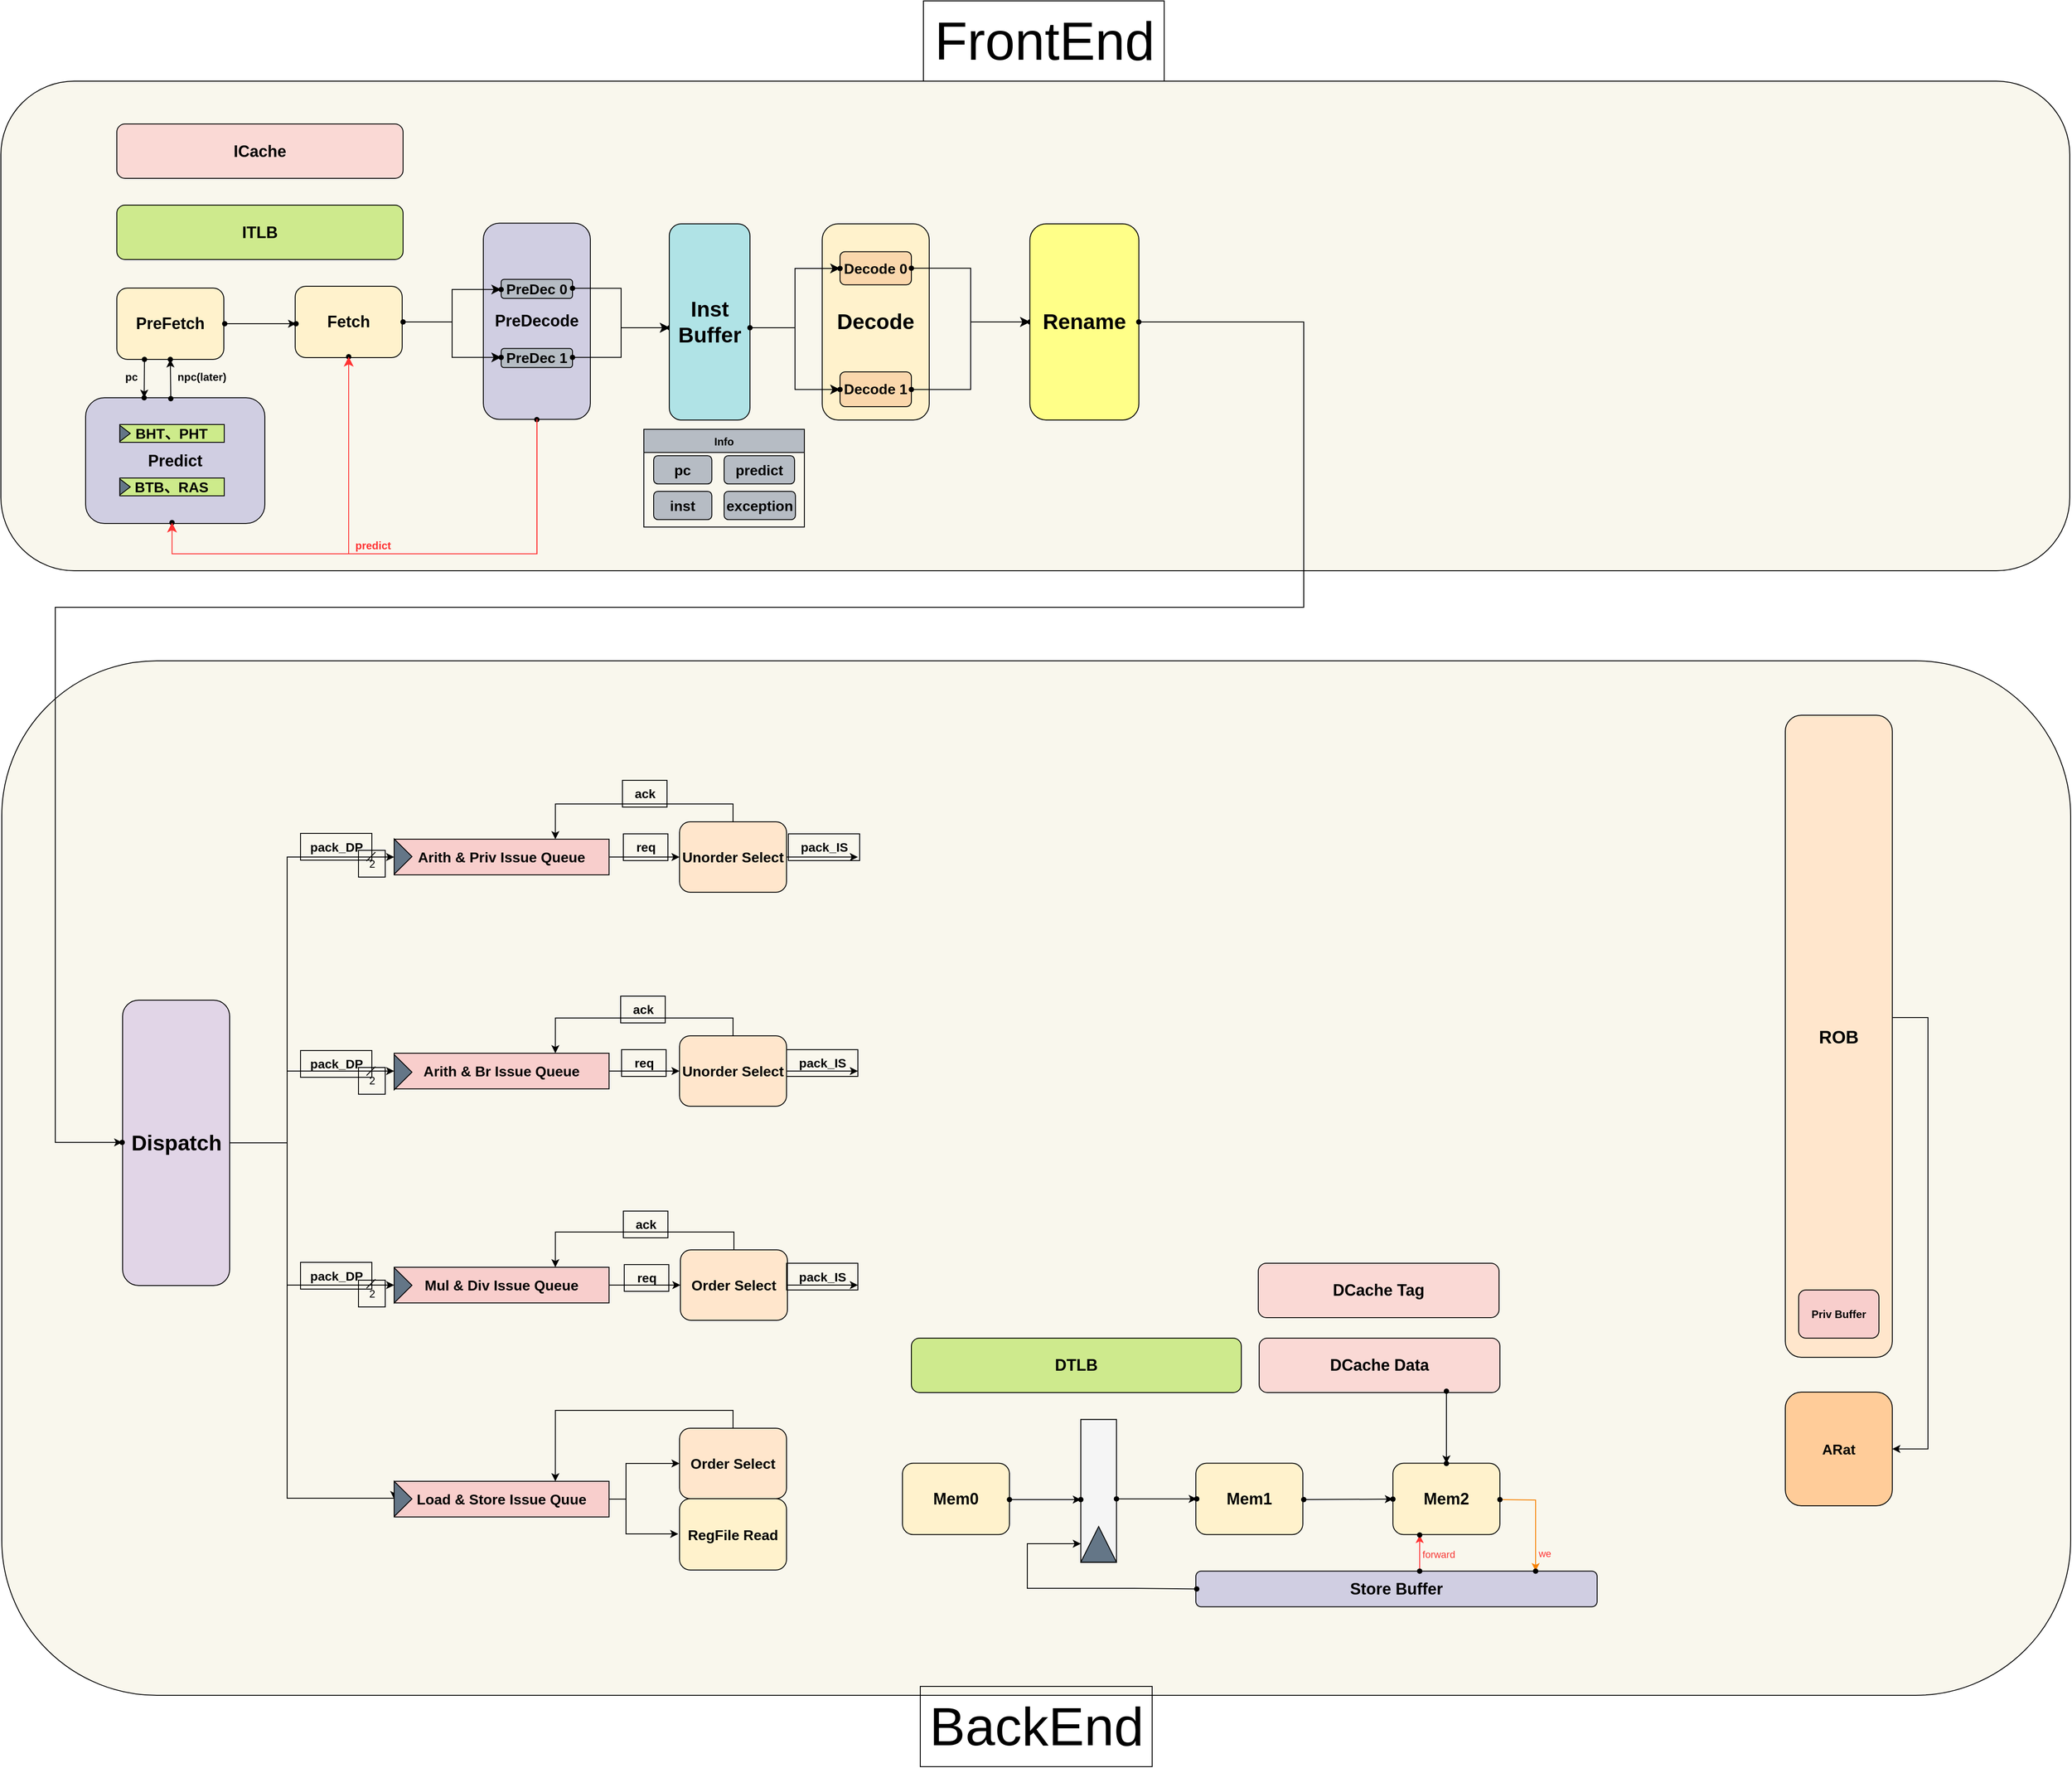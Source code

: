 <mxfile>
    <diagram name="第 1 页" id="N6iN6V0hHzY832mEbOhE">
        <mxGraphModel dx="1650" dy="610" grid="1" gridSize="10" guides="1" tooltips="1" connect="0" arrows="1" fold="1" page="0" pageScale="1" pageWidth="827" pageHeight="1169" math="0" shadow="0">
            <root>
                <mxCell id="0"/>
                <mxCell id="1" parent="0"/>
                <mxCell id="pp8-QFKgKfyrIBCOwYfq-483" value="" style="rounded=1;whiteSpace=wrap;html=1;fillColor=#f9f7ed;strokeColor=#000000;" parent="1" vertex="1">
                    <mxGeometry x="-920" y="460" width="2320" height="1160" as="geometry"/>
                </mxCell>
                <mxCell id="pp8-QFKgKfyrIBCOwYfq-482" value="s" style="rounded=1;whiteSpace=wrap;html=1;fillColor=#f9f7ed;strokeColor=#000000;fontStyle=4" parent="1" vertex="1">
                    <mxGeometry x="-921" y="-190" width="2320" height="549" as="geometry"/>
                </mxCell>
                <mxCell id="pp8-QFKgKfyrIBCOwYfq-14" value="&lt;b style=&quot;&quot;&gt;&lt;font color=&quot;#000000&quot; style=&quot;font-size: 18px;&quot;&gt;ICache&lt;/font&gt;&lt;/b&gt;" style="rounded=1;whiteSpace=wrap;html=1;fillColor=#fad9d5;strokeColor=#000000;direction=east;flipV=0;fontSize=14;" parent="1" vertex="1">
                    <mxGeometry x="-791" y="-142" width="321" height="61" as="geometry"/>
                </mxCell>
                <mxCell id="pp8-QFKgKfyrIBCOwYfq-109" style="edgeStyle=orthogonalEdgeStyle;rounded=0;orthogonalLoop=1;jettySize=auto;html=1;exitX=1;exitY=0.5;exitDx=0;exitDy=0;entryX=0;entryY=0.5;entryDx=0;entryDy=0;strokeColor=#000000;" parent="1" source="pp8-QFKgKfyrIBCOwYfq-94" target="pp8-QFKgKfyrIBCOwYfq-102" edge="1">
                    <mxGeometry relative="1" as="geometry">
                        <Array as="points">
                            <mxPoint x="-600" y="1000"/>
                            <mxPoint x="-600" y="920"/>
                        </Array>
                    </mxGeometry>
                </mxCell>
                <mxCell id="pp8-QFKgKfyrIBCOwYfq-110" style="edgeStyle=orthogonalEdgeStyle;rounded=0;orthogonalLoop=1;jettySize=auto;html=1;exitX=1;exitY=0.5;exitDx=0;exitDy=0;entryX=0;entryY=0.5;entryDx=0;entryDy=0;strokeColor=#000000;" parent="1" source="pp8-QFKgKfyrIBCOwYfq-94" target="pp8-QFKgKfyrIBCOwYfq-103" edge="1">
                    <mxGeometry relative="1" as="geometry">
                        <Array as="points">
                            <mxPoint x="-600" y="1000"/>
                            <mxPoint x="-600" y="1160"/>
                        </Array>
                    </mxGeometry>
                </mxCell>
                <mxCell id="pp8-QFKgKfyrIBCOwYfq-111" style="edgeStyle=orthogonalEdgeStyle;rounded=0;orthogonalLoop=1;jettySize=auto;html=1;exitX=1;exitY=0.5;exitDx=0;exitDy=0;entryX=0;entryY=0.5;entryDx=0;entryDy=0;strokeColor=#000000;" parent="1" source="pp8-QFKgKfyrIBCOwYfq-94" target="pp8-QFKgKfyrIBCOwYfq-104" edge="1">
                    <mxGeometry relative="1" as="geometry">
                        <Array as="points">
                            <mxPoint x="-600" y="1001"/>
                            <mxPoint x="-600" y="1399"/>
                        </Array>
                    </mxGeometry>
                </mxCell>
                <mxCell id="pp8-QFKgKfyrIBCOwYfq-168" style="edgeStyle=orthogonalEdgeStyle;rounded=0;orthogonalLoop=1;jettySize=auto;html=1;exitX=1;exitY=0.5;exitDx=0;exitDy=0;entryX=0;entryY=0.5;entryDx=0;entryDy=0;strokeColor=#000000;" parent="1" source="pp8-QFKgKfyrIBCOwYfq-94" target="pp8-QFKgKfyrIBCOwYfq-101" edge="1">
                    <mxGeometry relative="1" as="geometry">
                        <Array as="points">
                            <mxPoint x="-600" y="1000"/>
                            <mxPoint x="-600" y="680"/>
                        </Array>
                    </mxGeometry>
                </mxCell>
                <mxCell id="pp8-QFKgKfyrIBCOwYfq-129" style="edgeStyle=orthogonalEdgeStyle;rounded=0;orthogonalLoop=1;jettySize=auto;html=1;exitX=1;exitY=0.5;exitDx=0;exitDy=0;entryX=0;entryY=0.5;entryDx=0;entryDy=0;strokeColor=#000000;" parent="1" source="pp8-QFKgKfyrIBCOwYfq-101" target="pp8-QFKgKfyrIBCOwYfq-120" edge="1">
                    <mxGeometry relative="1" as="geometry"/>
                </mxCell>
                <mxCell id="pp8-QFKgKfyrIBCOwYfq-101" value="&lt;b style=&quot;border-color: var(--border-color); font-size: 16px;&quot;&gt;Arith &amp;amp; Priv Issue Queue&lt;/b&gt;" style="rounded=0;whiteSpace=wrap;html=1;fillColor=#f8cecc;strokeColor=#000000;fontSize=16;" parent="1" vertex="1">
                    <mxGeometry x="-480" y="660" width="241" height="40" as="geometry"/>
                </mxCell>
                <mxCell id="pp8-QFKgKfyrIBCOwYfq-131" style="edgeStyle=orthogonalEdgeStyle;rounded=0;orthogonalLoop=1;jettySize=auto;html=1;exitX=1;exitY=0.5;exitDx=0;exitDy=0;entryX=0;entryY=0.5;entryDx=0;entryDy=0;strokeColor=#000000;" parent="1" source="pp8-QFKgKfyrIBCOwYfq-102" target="pp8-QFKgKfyrIBCOwYfq-121" edge="1">
                    <mxGeometry relative="1" as="geometry"/>
                </mxCell>
                <mxCell id="pp8-QFKgKfyrIBCOwYfq-102" value="&lt;b style=&quot;border-color: var(--border-color); font-size: 16px;&quot;&gt;Arith &amp;amp; Br Issue Queue&lt;/b&gt;" style="rounded=0;whiteSpace=wrap;html=1;fillColor=#f8cecc;strokeColor=#000000;fontSize=16;" parent="1" vertex="1">
                    <mxGeometry x="-480" y="900" width="241" height="40" as="geometry"/>
                </mxCell>
                <mxCell id="pp8-QFKgKfyrIBCOwYfq-133" style="edgeStyle=orthogonalEdgeStyle;rounded=0;orthogonalLoop=1;jettySize=auto;html=1;exitX=1;exitY=0.5;exitDx=0;exitDy=0;entryX=0;entryY=0.5;entryDx=0;entryDy=0;strokeColor=#000000;" parent="1" source="pp8-QFKgKfyrIBCOwYfq-103" target="pp8-QFKgKfyrIBCOwYfq-122" edge="1">
                    <mxGeometry relative="1" as="geometry"/>
                </mxCell>
                <mxCell id="pp8-QFKgKfyrIBCOwYfq-103" value="&lt;b style=&quot;font-size: 16px;&quot;&gt;Mul &amp;amp; Div Issue Queue&lt;/b&gt;" style="rounded=0;whiteSpace=wrap;html=1;fillColor=#f8cecc;strokeColor=#000000;fontSize=16;" parent="1" vertex="1">
                    <mxGeometry x="-480" y="1140" width="241" height="40" as="geometry"/>
                </mxCell>
                <mxCell id="pp8-QFKgKfyrIBCOwYfq-135" style="edgeStyle=orthogonalEdgeStyle;rounded=0;orthogonalLoop=1;jettySize=auto;html=1;exitX=1;exitY=0.5;exitDx=0;exitDy=0;entryX=0;entryY=0.5;entryDx=0;entryDy=0;strokeColor=#000000;" parent="1" source="pp8-QFKgKfyrIBCOwYfq-104" target="pp8-QFKgKfyrIBCOwYfq-123" edge="1">
                    <mxGeometry relative="1" as="geometry">
                        <Array as="points">
                            <mxPoint x="-220" y="1400"/>
                            <mxPoint x="-220" y="1360"/>
                        </Array>
                    </mxGeometry>
                </mxCell>
                <mxCell id="pp8-QFKgKfyrIBCOwYfq-104" value="&lt;b style=&quot;font-size: 16px;&quot;&gt;&lt;font color=&quot;#000000&quot;&gt;Load &amp;amp; Store Issue Quue&lt;/font&gt;&lt;/b&gt;" style="rounded=0;whiteSpace=wrap;html=1;fillColor=#f8cecc;strokeColor=#000000;fontSize=16;" parent="1" vertex="1">
                    <mxGeometry x="-480" y="1380" width="241" height="40" as="geometry"/>
                </mxCell>
                <mxCell id="pp8-QFKgKfyrIBCOwYfq-105" value="&lt;font color=&quot;#000000&quot; style=&quot;font-size: 16px;&quot;&gt;&lt;b style=&quot;font-size: 16px;&quot;&gt;Busy Board&lt;/b&gt;&lt;/font&gt;" style="rounded=1;whiteSpace=wrap;html=1;fillColor=#b1ddf0;strokeColor=#000000;fontSize=16;" parent="1" vertex="1">
                    <mxGeometry x="-770" y="1052" width="89" height="95" as="geometry"/>
                </mxCell>
                <mxCell id="pp8-QFKgKfyrIBCOwYfq-128" style="edgeStyle=orthogonalEdgeStyle;rounded=0;orthogonalLoop=1;jettySize=auto;html=1;exitX=0.5;exitY=0;exitDx=0;exitDy=0;entryX=0.75;entryY=0;entryDx=0;entryDy=0;strokeColor=#000000;" parent="1" source="pp8-QFKgKfyrIBCOwYfq-120" target="pp8-QFKgKfyrIBCOwYfq-101" edge="1">
                    <mxGeometry relative="1" as="geometry"/>
                </mxCell>
                <mxCell id="pp8-QFKgKfyrIBCOwYfq-164" style="edgeStyle=orthogonalEdgeStyle;rounded=0;orthogonalLoop=1;jettySize=auto;html=1;exitX=1;exitY=0.5;exitDx=0;exitDy=0;entryX=0;entryY=0.5;entryDx=0;entryDy=0;strokeColor=#000000;" parent="1" source="pp8-QFKgKfyrIBCOwYfq-120" edge="1">
                    <mxGeometry relative="1" as="geometry">
                        <mxPoint x="40" y="680" as="targetPoint"/>
                    </mxGeometry>
                </mxCell>
                <mxCell id="pp8-QFKgKfyrIBCOwYfq-120" value="Unorder Select" style="rounded=1;whiteSpace=wrap;html=1;fontStyle=1;fillColor=#ffe6cc;strokeColor=#000000;fontSize=16;" parent="1" vertex="1">
                    <mxGeometry x="-160" y="640.5" width="120" height="79" as="geometry"/>
                </mxCell>
                <mxCell id="pp8-QFKgKfyrIBCOwYfq-130" style="edgeStyle=orthogonalEdgeStyle;rounded=0;orthogonalLoop=1;jettySize=auto;html=1;exitX=0.5;exitY=0;exitDx=0;exitDy=0;entryX=0.75;entryY=0;entryDx=0;entryDy=0;strokeColor=#000000;" parent="1" source="pp8-QFKgKfyrIBCOwYfq-121" target="pp8-QFKgKfyrIBCOwYfq-102" edge="1">
                    <mxGeometry relative="1" as="geometry"/>
                </mxCell>
                <mxCell id="pp8-QFKgKfyrIBCOwYfq-165" style="edgeStyle=orthogonalEdgeStyle;rounded=0;orthogonalLoop=1;jettySize=auto;html=1;exitX=1;exitY=0.5;exitDx=0;exitDy=0;entryX=0;entryY=0.5;entryDx=0;entryDy=0;strokeColor=#000000;" parent="1" source="pp8-QFKgKfyrIBCOwYfq-121" edge="1">
                    <mxGeometry relative="1" as="geometry">
                        <mxPoint x="40" y="920" as="targetPoint"/>
                    </mxGeometry>
                </mxCell>
                <mxCell id="pp8-QFKgKfyrIBCOwYfq-121" value="Unorder Select" style="rounded=1;whiteSpace=wrap;html=1;fontStyle=1;fillColor=#ffe6cc;strokeColor=#000000;fontSize=16;" parent="1" vertex="1">
                    <mxGeometry x="-160" y="880.5" width="120" height="79" as="geometry"/>
                </mxCell>
                <mxCell id="pp8-QFKgKfyrIBCOwYfq-132" style="edgeStyle=orthogonalEdgeStyle;rounded=0;orthogonalLoop=1;jettySize=auto;html=1;exitX=0.5;exitY=0;exitDx=0;exitDy=0;entryX=0.75;entryY=0;entryDx=0;entryDy=0;strokeColor=#000000;" parent="1" source="pp8-QFKgKfyrIBCOwYfq-122" target="pp8-QFKgKfyrIBCOwYfq-103" edge="1">
                    <mxGeometry relative="1" as="geometry"/>
                </mxCell>
                <mxCell id="pp8-QFKgKfyrIBCOwYfq-166" style="edgeStyle=orthogonalEdgeStyle;rounded=0;orthogonalLoop=1;jettySize=auto;html=1;exitX=1;exitY=0.5;exitDx=0;exitDy=0;strokeColor=#000000;" parent="1" source="pp8-QFKgKfyrIBCOwYfq-122" edge="1">
                    <mxGeometry relative="1" as="geometry">
                        <mxPoint x="40" y="1160" as="targetPoint"/>
                    </mxGeometry>
                </mxCell>
                <mxCell id="pp8-QFKgKfyrIBCOwYfq-122" value="Order Select" style="rounded=1;whiteSpace=wrap;html=1;fontStyle=1;fillColor=#ffe6cc;strokeColor=#000000;fontSize=16;" parent="1" vertex="1">
                    <mxGeometry x="-159" y="1120.5" width="120" height="79" as="geometry"/>
                </mxCell>
                <mxCell id="pp8-QFKgKfyrIBCOwYfq-134" style="edgeStyle=orthogonalEdgeStyle;rounded=0;orthogonalLoop=1;jettySize=auto;html=1;exitX=0.5;exitY=0;exitDx=0;exitDy=0;entryX=0.75;entryY=0;entryDx=0;entryDy=0;strokeColor=#000000;" parent="1" source="pp8-QFKgKfyrIBCOwYfq-123" target="pp8-QFKgKfyrIBCOwYfq-104" edge="1">
                    <mxGeometry relative="1" as="geometry"/>
                </mxCell>
                <mxCell id="pp8-QFKgKfyrIBCOwYfq-123" value="&lt;font color=&quot;#000000&quot;&gt;Order Select&lt;/font&gt;" style="rounded=1;whiteSpace=wrap;html=1;fontStyle=1;fillColor=#ffe6cc;strokeColor=#000000;fontSize=16;" parent="1" vertex="1">
                    <mxGeometry x="-160" y="1320.5" width="120" height="79" as="geometry"/>
                </mxCell>
                <mxCell id="pp8-QFKgKfyrIBCOwYfq-138" value="req" style="text;html=1;align=center;verticalAlign=middle;resizable=0;points=[];autosize=1;strokeColor=#000000;fillColor=none;fontStyle=1;fontSize=14;" parent="1" vertex="1">
                    <mxGeometry x="-223" y="654" width="50" height="30" as="geometry"/>
                </mxCell>
                <mxCell id="pp8-QFKgKfyrIBCOwYfq-139" value="ack" style="text;html=1;align=center;verticalAlign=middle;resizable=0;points=[];autosize=1;strokeColor=#000000;fillColor=none;fontStyle=1;fontSize=14;" parent="1" vertex="1">
                    <mxGeometry x="-224" y="594" width="50" height="30" as="geometry"/>
                </mxCell>
                <mxCell id="pp8-QFKgKfyrIBCOwYfq-140" value="req" style="text;html=1;align=center;verticalAlign=middle;resizable=0;points=[];autosize=1;strokeColor=#000000;fillColor=none;fontStyle=1;fontSize=14;" parent="1" vertex="1">
                    <mxGeometry x="-225" y="896" width="50" height="30" as="geometry"/>
                </mxCell>
                <mxCell id="pp8-QFKgKfyrIBCOwYfq-141" value="ack" style="text;html=1;align=center;verticalAlign=middle;resizable=0;points=[];autosize=1;strokeColor=#000000;fillColor=none;fontStyle=1;fontSize=14;" parent="1" vertex="1">
                    <mxGeometry x="-226" y="836" width="50" height="30" as="geometry"/>
                </mxCell>
                <mxCell id="pp8-QFKgKfyrIBCOwYfq-142" value="req" style="text;html=1;align=center;verticalAlign=middle;resizable=0;points=[];autosize=1;strokeColor=#000000;fillColor=none;fontStyle=1;fontSize=14;" parent="1" vertex="1">
                    <mxGeometry x="-222" y="1137" width="50" height="30" as="geometry"/>
                </mxCell>
                <mxCell id="pp8-QFKgKfyrIBCOwYfq-143" value="ack" style="text;html=1;align=center;verticalAlign=middle;resizable=0;points=[];autosize=1;strokeColor=#000000;fillColor=none;fontStyle=1;fontSize=14;" parent="1" vertex="1">
                    <mxGeometry x="-223" y="1077" width="50" height="30" as="geometry"/>
                </mxCell>
                <mxCell id="pp8-QFKgKfyrIBCOwYfq-160" value="" style="group;strokeColor=#000000;" parent="1" vertex="1" connectable="0">
                    <mxGeometry x="290" y="1310.75" width="40" height="160" as="geometry"/>
                </mxCell>
                <mxCell id="pp8-QFKgKfyrIBCOwYfq-161" value="" style="rounded=0;whiteSpace=wrap;html=1;fillColor=#f5f5f5;fontColor=#333333;strokeColor=#000000;" parent="pp8-QFKgKfyrIBCOwYfq-160" vertex="1">
                    <mxGeometry width="40" height="160" as="geometry"/>
                </mxCell>
                <mxCell id="pp8-QFKgKfyrIBCOwYfq-162" value="" style="triangle;whiteSpace=wrap;html=1;rotation=-90;fillColor=#647687;fontColor=#ffffff;strokeColor=#000000;" parent="pp8-QFKgKfyrIBCOwYfq-160" vertex="1">
                    <mxGeometry y="120" width="40" height="40" as="geometry"/>
                </mxCell>
                <mxCell id="pp8-QFKgKfyrIBCOwYfq-182" value="&lt;b style=&quot;font-size: 16px;&quot;&gt;&lt;font color=&quot;#000000&quot;&gt;RegFile Read&lt;/font&gt;&lt;/b&gt;" style="rounded=1;whiteSpace=wrap;html=1;fillColor=#fff2cc;strokeColor=#000000;fontSize=16;" parent="1" vertex="1">
                    <mxGeometry x="-160" y="1399.5" width="120" height="80" as="geometry"/>
                </mxCell>
                <mxCell id="pp8-QFKgKfyrIBCOwYfq-303" style="edgeStyle=orthogonalEdgeStyle;rounded=0;orthogonalLoop=1;jettySize=auto;html=1;exitX=1;exitY=0.5;exitDx=0;exitDy=0;entryX=1;entryY=0.5;entryDx=0;entryDy=0;strokeColor=#000000;" parent="1" target="pp8-QFKgKfyrIBCOwYfq-302" edge="1">
                    <mxGeometry relative="1" as="geometry">
                        <Array as="points">
                            <mxPoint x="1240" y="860"/>
                            <mxPoint x="1240" y="1344"/>
                        </Array>
                        <mxPoint x="1199.5" y="860" as="sourcePoint"/>
                    </mxGeometry>
                </mxCell>
                <mxCell id="pp8-QFKgKfyrIBCOwYfq-302" value="&lt;font color=&quot;#000000&quot; style=&quot;font-size: 16px;&quot;&gt;&lt;b style=&quot;font-size: 16px;&quot;&gt;ARat&lt;/b&gt;&lt;/font&gt;" style="rounded=1;whiteSpace=wrap;html=1;fillColor=#ffcc99;strokeColor=#000000;fontSize=16;" parent="1" vertex="1">
                    <mxGeometry x="1080" y="1280" width="120" height="127.5" as="geometry"/>
                </mxCell>
                <mxCell id="pp8-QFKgKfyrIBCOwYfq-373" value="pack_DP" style="text;html=1;align=center;verticalAlign=middle;resizable=0;points=[];autosize=1;strokeColor=#000000;fillColor=none;fontStyle=1;fontSize=14;" parent="1" vertex="1">
                    <mxGeometry x="-585" y="653.5" width="80" height="30" as="geometry"/>
                </mxCell>
                <mxCell id="pp8-QFKgKfyrIBCOwYfq-374" value="" style="endArrow=none;html=1;rounded=0;strokeColor=#000000;" parent="1" edge="1">
                    <mxGeometry width="50" height="50" relative="1" as="geometry">
                        <mxPoint x="-511" y="684.5" as="sourcePoint"/>
                        <mxPoint x="-501" y="674.5" as="targetPoint"/>
                    </mxGeometry>
                </mxCell>
                <mxCell id="pp8-QFKgKfyrIBCOwYfq-375" value="2" style="text;html=1;align=center;verticalAlign=middle;resizable=0;points=[];autosize=1;strokeColor=#000000;fillColor=none;" parent="1" vertex="1">
                    <mxGeometry x="-520" y="672.5" width="30" height="30" as="geometry"/>
                </mxCell>
                <mxCell id="pp8-QFKgKfyrIBCOwYfq-376" value="pack_DP" style="text;html=1;align=center;verticalAlign=middle;resizable=0;points=[];autosize=1;strokeColor=#000000;fillColor=none;fontStyle=1;fontSize=14;" parent="1" vertex="1">
                    <mxGeometry x="-585" y="897" width="80" height="30" as="geometry"/>
                </mxCell>
                <mxCell id="pp8-QFKgKfyrIBCOwYfq-377" value="" style="endArrow=none;html=1;rounded=0;strokeColor=#000000;" parent="1" edge="1">
                    <mxGeometry width="50" height="50" relative="1" as="geometry">
                        <mxPoint x="-511" y="925" as="sourcePoint"/>
                        <mxPoint x="-501" y="915" as="targetPoint"/>
                    </mxGeometry>
                </mxCell>
                <mxCell id="pp8-QFKgKfyrIBCOwYfq-378" value="2" style="text;html=1;align=center;verticalAlign=middle;resizable=0;points=[];autosize=1;strokeColor=#000000;fillColor=none;" parent="1" vertex="1">
                    <mxGeometry x="-520" y="916" width="30" height="30" as="geometry"/>
                </mxCell>
                <mxCell id="pp8-QFKgKfyrIBCOwYfq-379" value="pack_DP" style="text;html=1;align=center;verticalAlign=middle;resizable=0;points=[];autosize=1;strokeColor=#000000;fillColor=none;fontStyle=1;fontSize=14;" parent="1" vertex="1">
                    <mxGeometry x="-585" y="1134.5" width="80" height="30" as="geometry"/>
                </mxCell>
                <mxCell id="pp8-QFKgKfyrIBCOwYfq-380" value="" style="endArrow=none;html=1;rounded=0;strokeColor=#000000;" parent="1" edge="1">
                    <mxGeometry width="50" height="50" relative="1" as="geometry">
                        <mxPoint x="-511" y="1163.5" as="sourcePoint"/>
                        <mxPoint x="-501" y="1153.5" as="targetPoint"/>
                    </mxGeometry>
                </mxCell>
                <mxCell id="pp8-QFKgKfyrIBCOwYfq-381" value="2" style="text;html=1;align=center;verticalAlign=middle;resizable=0;points=[];autosize=1;strokeColor=#000000;fillColor=none;" parent="1" vertex="1">
                    <mxGeometry x="-520" y="1154.5" width="30" height="30" as="geometry"/>
                </mxCell>
                <mxCell id="pp8-QFKgKfyrIBCOwYfq-385" value="pack_IS" style="text;html=1;align=center;verticalAlign=middle;resizable=0;points=[];autosize=1;strokeColor=#000000;fillColor=none;fontStyle=1;fontSize=14;" parent="1" vertex="1">
                    <mxGeometry x="-38" y="654" width="80" height="30" as="geometry"/>
                </mxCell>
                <mxCell id="pp8-QFKgKfyrIBCOwYfq-386" value="pack_IS" style="text;html=1;align=center;verticalAlign=middle;resizable=0;points=[];autosize=1;strokeColor=#000000;fillColor=none;fontStyle=1;fontSize=14;" parent="1" vertex="1">
                    <mxGeometry x="-40" y="896" width="80" height="30" as="geometry"/>
                </mxCell>
                <mxCell id="pp8-QFKgKfyrIBCOwYfq-388" value="pack_IS" style="text;html=1;align=center;verticalAlign=middle;resizable=0;points=[];autosize=1;strokeColor=#000000;fillColor=none;fontStyle=1;fontSize=14;" parent="1" vertex="1">
                    <mxGeometry x="-40" y="1135.5" width="80" height="30" as="geometry"/>
                </mxCell>
                <mxCell id="pp8-QFKgKfyrIBCOwYfq-484" value="&lt;font style=&quot;font-size: 60px;&quot;&gt;FrontEnd&lt;/font&gt;" style="text;html=1;align=center;verticalAlign=middle;resizable=0;points=[];autosize=1;strokeColor=#000000;fillColor=none;fontSize=60;" parent="1" vertex="1">
                    <mxGeometry x="113.5" y="-280" width="270" height="90" as="geometry"/>
                </mxCell>
                <mxCell id="pp8-QFKgKfyrIBCOwYfq-485" value="&lt;font style=&quot;font-size: 60px;&quot;&gt;BackEnd&lt;/font&gt;" style="text;html=1;align=center;verticalAlign=middle;resizable=0;points=[];autosize=1;strokeColor=#000000;fillColor=none;fontSize=60;" parent="1" vertex="1">
                    <mxGeometry x="110" y="1610" width="260" height="90" as="geometry"/>
                </mxCell>
                <mxCell id="OY7V5wZrcTOGdJZJS2dS-27" value="" style="triangle;whiteSpace=wrap;html=1;rotation=0;fillColor=#647687;fontColor=#ffffff;strokeColor=#000000;direction=east;" parent="1" vertex="1">
                    <mxGeometry x="-480" y="659.75" width="20" height="39.5" as="geometry"/>
                </mxCell>
                <mxCell id="OY7V5wZrcTOGdJZJS2dS-28" value="" style="triangle;whiteSpace=wrap;html=1;rotation=0;fillColor=#647687;fontColor=#ffffff;strokeColor=#000000;direction=east;" parent="1" vertex="1">
                    <mxGeometry x="-480" y="901.5" width="20" height="39.5" as="geometry"/>
                </mxCell>
                <mxCell id="OY7V5wZrcTOGdJZJS2dS-29" value="" style="triangle;whiteSpace=wrap;html=1;rotation=0;fillColor=#647687;fontColor=#ffffff;strokeColor=#000000;direction=east;" parent="1" vertex="1">
                    <mxGeometry x="-480" y="1140.5" width="20" height="39.5" as="geometry"/>
                </mxCell>
                <mxCell id="OY7V5wZrcTOGdJZJS2dS-30" value="" style="triangle;whiteSpace=wrap;html=1;rotation=0;fillColor=#647687;fontColor=#ffffff;strokeColor=#000000;direction=east;" parent="1" vertex="1">
                    <mxGeometry x="-480" y="1380" width="20" height="39.5" as="geometry"/>
                </mxCell>
                <mxCell id="S6ko7MBMmiBV2JEF59HL-68" value="&lt;b style=&quot;border-color: var(--border-color);&quot;&gt;&lt;font color=&quot;#000000&quot; style=&quot;font-size: 20px;&quot;&gt;ROB&lt;/font&gt;&lt;/b&gt;" style="rounded=1;whiteSpace=wrap;html=1;fillColor=#ffe6cc;strokeColor=#000000;" parent="1" vertex="1">
                    <mxGeometry x="1080" y="521" width="120" height="720" as="geometry"/>
                </mxCell>
                <mxCell id="A1JoY7GcFFuIIpcnc2Ma-44" value="&lt;b&gt;&lt;font color=&quot;#000000&quot;&gt;Priv Buffer&lt;/font&gt;&lt;/b&gt;" style="rounded=1;whiteSpace=wrap;html=1;fillColor=#f8cecc;strokeColor=#000000;" parent="1" vertex="1">
                    <mxGeometry x="1095" y="1165.5" width="90" height="54" as="geometry"/>
                </mxCell>
                <mxCell id="-GU3EejLwVTsNvYZy9xl-6" value="" style="endArrow=classic;html=1;rounded=0;edgeStyle=orthogonalEdgeStyle;entryX=-0.012;entryY=0.488;entryDx=0;entryDy=0;entryPerimeter=0;strokeColor=#000000;" parent="1" target="pp8-QFKgKfyrIBCOwYfq-182" edge="1">
                    <mxGeometry width="50" height="50" relative="1" as="geometry">
                        <mxPoint x="-239" y="1400" as="sourcePoint"/>
                        <mxPoint x="-158.88" y="1480.14" as="targetPoint"/>
                        <Array as="points">
                            <mxPoint x="-220" y="1400"/>
                            <mxPoint x="-220" y="1439"/>
                            <mxPoint x="-161" y="1439"/>
                        </Array>
                    </mxGeometry>
                </mxCell>
                <mxCell id="17" value="" style="edgeStyle=none;html=1;entryX=0.626;entryY=0.516;entryDx=0;entryDy=0;entryPerimeter=0;strokeColor=#000000;fontColor=#000000;" parent="1" source="15" target="16" edge="1">
                    <mxGeometry relative="1" as="geometry"/>
                </mxCell>
                <mxCell id="19" value="&lt;font style=&quot;font-size: 12px;&quot; color=&quot;#000000&quot;&gt;pc&lt;/font&gt;" style="text;strokeColor=none;fillColor=none;html=1;fontSize=24;fontStyle=1;verticalAlign=middle;align=center;fontColor=#FFFFFF;" parent="1" vertex="1">
                    <mxGeometry x="-791" y="130" width="31" height="15" as="geometry"/>
                </mxCell>
                <mxCell id="21" value="" style="group" parent="1" vertex="1" connectable="0">
                    <mxGeometry x="-791" y="42" width="131" height="90" as="geometry"/>
                </mxCell>
                <mxCell id="pp8-QFKgKfyrIBCOwYfq-3" value="&lt;b style=&quot;&quot;&gt;&lt;font color=&quot;#000000&quot; style=&quot;font-size: 18px;&quot;&gt;PreFetch&lt;/font&gt;&lt;/b&gt;" style="rounded=1;whiteSpace=wrap;html=1;fillColor=#fff2cc;strokeColor=#000000;direction=east;flipV=0;fontSize=14;" parent="21" vertex="1">
                    <mxGeometry width="120" height="80" as="geometry"/>
                </mxCell>
                <mxCell id="15" value="" style="shape=waypoint;sketch=0;fillStyle=solid;size=6;pointerEvents=1;points=[];fillColor=none;resizable=0;rotatable=0;perimeter=centerPerimeter;snapToPoint=1;strokeColor=#000000;fontColor=#000000;" parent="21" vertex="1">
                    <mxGeometry x="21" y="70" width="20" height="20" as="geometry"/>
                </mxCell>
                <mxCell id="27" value="" style="shape=waypoint;sketch=0;fillStyle=solid;size=6;pointerEvents=1;points=[];fillColor=none;resizable=0;rotatable=0;perimeter=centerPerimeter;snapToPoint=1;strokeColor=#000000;fontSize=12;fontColor=#000000;" parent="21" vertex="1">
                    <mxGeometry x="50" y="70" width="20" height="20" as="geometry"/>
                </mxCell>
                <mxCell id="38" value="" style="shape=waypoint;sketch=0;fillStyle=solid;size=6;pointerEvents=1;points=[];fillColor=none;resizable=0;rotatable=0;perimeter=centerPerimeter;snapToPoint=1;strokeColor=#000000;fontSize=12;fontColor=#000000;" parent="21" vertex="1">
                    <mxGeometry x="111" y="30" width="20" height="20" as="geometry"/>
                </mxCell>
                <mxCell id="29" value="" style="group" parent="1" vertex="1" connectable="0">
                    <mxGeometry x="-826" y="155" width="201.0" height="165" as="geometry"/>
                </mxCell>
                <mxCell id="22" value="" style="group" parent="29" vertex="1" connectable="0">
                    <mxGeometry width="201.0" height="165" as="geometry"/>
                </mxCell>
                <mxCell id="14" value="" style="group" parent="22" vertex="1" connectable="0">
                    <mxGeometry y="11" width="201.0" height="154" as="geometry"/>
                </mxCell>
                <mxCell id="pp8-QFKgKfyrIBCOwYfq-8" value="&lt;b&gt;&lt;font color=&quot;#000000&quot; style=&quot;font-size: 18px;&quot;&gt;Predict&lt;/font&gt;&lt;/b&gt;" style="rounded=1;whiteSpace=wrap;html=1;fillColor=#d0cee2;strokeColor=#000000;direction=east;flipV=0;" parent="14" vertex="1">
                    <mxGeometry y="-1" width="201" height="141" as="geometry"/>
                </mxCell>
                <mxCell id="8" value="" style="group" parent="14" vertex="1" connectable="0">
                    <mxGeometry x="38.379" y="29" width="117.087" height="20" as="geometry"/>
                </mxCell>
                <mxCell id="9" value="&lt;font color=&quot;#000000&quot;&gt;BHT、PHT&lt;/font&gt;" style="rounded=0;whiteSpace=wrap;html=1;fillColor=#cdeb8b;strokeColor=#000000;direction=east;flipV=0;fontStyle=1;fontSize=16;" parent="8" vertex="1">
                    <mxGeometry width="117.087" height="20" as="geometry"/>
                </mxCell>
                <mxCell id="10" value="" style="triangle;whiteSpace=wrap;html=1;rotation=0;fillColor=#647687;fontColor=#ffffff;strokeColor=#000000;direction=east;" parent="8" vertex="1">
                    <mxGeometry y="1" width="11.709" height="18" as="geometry"/>
                </mxCell>
                <mxCell id="11" value="" style="group" parent="14" vertex="1" connectable="0">
                    <mxGeometry x="38.379" y="89" width="117.087" height="20" as="geometry"/>
                </mxCell>
                <mxCell id="12" value="&lt;font color=&quot;#000000&quot;&gt;BTB、RAS&lt;/font&gt;" style="rounded=0;whiteSpace=wrap;html=1;fillColor=#cdeb8b;strokeColor=#000000;direction=east;flipV=0;fontStyle=1;fontSize=16;" parent="11" vertex="1">
                    <mxGeometry width="117.087" height="20" as="geometry"/>
                </mxCell>
                <mxCell id="13" value="" style="triangle;whiteSpace=wrap;html=1;rotation=0;fillColor=#647687;fontColor=#ffffff;strokeColor=#000000;direction=east;" parent="11" vertex="1">
                    <mxGeometry y="1" width="11.709" height="18" as="geometry"/>
                </mxCell>
                <mxCell id="66" value="" style="shape=waypoint;sketch=0;fillStyle=solid;size=6;pointerEvents=1;points=[];fillColor=none;resizable=0;rotatable=0;perimeter=centerPerimeter;snapToPoint=1;strokeColor=#000000;fontSize=12;fontColor=#000000;" parent="14" vertex="1">
                    <mxGeometry x="86.92" y="129" width="20" height="20" as="geometry"/>
                </mxCell>
                <mxCell id="16" value="" style="shape=waypoint;sketch=0;fillStyle=solid;size=6;pointerEvents=1;points=[];fillColor=none;resizable=0;rotatable=0;perimeter=centerPerimeter;snapToPoint=1;strokeColor=#000000;fontColor=#000000;" parent="22" vertex="1">
                    <mxGeometry x="55.66" width="20" height="20" as="geometry"/>
                </mxCell>
                <mxCell id="28" value="" style="shape=waypoint;sketch=0;fillStyle=solid;size=6;pointerEvents=1;points=[];fillColor=none;resizable=0;rotatable=0;perimeter=centerPerimeter;snapToPoint=1;strokeColor=#000000;fontSize=12;fontColor=#000000;" parent="29" vertex="1">
                    <mxGeometry x="85.524" y="1" width="20" height="20" as="geometry"/>
                </mxCell>
                <mxCell id="31" style="edgeStyle=none;html=1;entryX=0.438;entryY=0.422;entryDx=0;entryDy=0;entryPerimeter=0;labelBackgroundColor=none;strokeColor=#000000;fontSize=12;fontColor=#000000;" parent="1" source="28" target="27" edge="1">
                    <mxGeometry relative="1" as="geometry"/>
                </mxCell>
                <mxCell id="32" value="&lt;font style=&quot;font-size: 12px;&quot; color=&quot;#000000&quot;&gt;npc(later)&lt;/font&gt;" style="text;strokeColor=none;fillColor=none;html=1;fontSize=24;fontStyle=1;verticalAlign=middle;align=center;fontColor=#FFFFFF;" parent="1" vertex="1">
                    <mxGeometry x="-712" y="130" width="31" height="15" as="geometry"/>
                </mxCell>
                <mxCell id="40" style="edgeStyle=none;html=1;entryX=0.405;entryY=0.427;entryDx=0;entryDy=0;entryPerimeter=0;labelBackgroundColor=none;strokeColor=#000000;fontSize=12;fontColor=#000000;" parent="1" source="38" target="37" edge="1">
                    <mxGeometry relative="1" as="geometry"/>
                </mxCell>
                <mxCell id="44" value="" style="group" parent="1" vertex="1" connectable="0">
                    <mxGeometry x="-600" y="40" width="140" height="89" as="geometry"/>
                </mxCell>
                <mxCell id="39" value="" style="group" parent="44" vertex="1" connectable="0">
                    <mxGeometry width="129" height="89" as="geometry"/>
                </mxCell>
                <mxCell id="20" value="&lt;b style=&quot;&quot;&gt;&lt;font color=&quot;#000000&quot; style=&quot;font-size: 18px;&quot;&gt;Fetch&lt;/font&gt;&lt;/b&gt;" style="rounded=1;whiteSpace=wrap;html=1;fillColor=#fff2cc;strokeColor=#000000;direction=east;flipV=0;fontSize=14;" parent="39" vertex="1">
                    <mxGeometry x="9" width="120" height="80" as="geometry"/>
                </mxCell>
                <mxCell id="37" value="" style="shape=waypoint;sketch=0;fillStyle=solid;size=6;pointerEvents=1;points=[];fillColor=none;resizable=0;rotatable=0;perimeter=centerPerimeter;snapToPoint=1;strokeColor=#000000;fontSize=12;fontColor=#000000;" parent="39" vertex="1">
                    <mxGeometry y="32" width="20" height="20" as="geometry"/>
                </mxCell>
                <mxCell id="67" value="" style="shape=waypoint;sketch=0;fillStyle=solid;size=6;pointerEvents=1;points=[];fillColor=none;resizable=0;rotatable=0;perimeter=centerPerimeter;snapToPoint=1;strokeColor=#000000;fontSize=12;fontColor=#000000;" parent="39" vertex="1">
                    <mxGeometry x="59" y="69" width="20" height="20" as="geometry"/>
                </mxCell>
                <mxCell id="43" value="" style="shape=waypoint;sketch=0;fillStyle=solid;size=6;pointerEvents=1;points=[];fillColor=none;resizable=0;rotatable=0;perimeter=centerPerimeter;snapToPoint=1;strokeColor=#000000;fontSize=12;fontColor=#000000;" parent="44" vertex="1">
                    <mxGeometry x="120" y="30" width="20" height="20" as="geometry"/>
                </mxCell>
                <mxCell id="45" value="" style="group" parent="1" vertex="1" connectable="0">
                    <mxGeometry x="-390" y="-30.75" width="140" height="230.5" as="geometry"/>
                </mxCell>
                <mxCell id="pp8-QFKgKfyrIBCOwYfq-28" value="&lt;b style=&quot;font-size: 18px;&quot;&gt;&lt;font color=&quot;#000000&quot;&gt;PreDecode&lt;/font&gt;&lt;/b&gt;" style="rounded=1;whiteSpace=wrap;html=1;fillColor=#d0cee2;strokeColor=#000000;direction=east;flipV=0;fontSize=18;" parent="45" vertex="1">
                    <mxGeometry x="10" width="120" height="220" as="geometry"/>
                </mxCell>
                <mxCell id="50" value="&lt;b&gt;&lt;font color=&quot;#000000&quot;&gt;PreDec&lt;/font&gt;&lt;/b&gt;&lt;b style=&quot;font-size: 16px;&quot;&gt;&lt;font color=&quot;#000000&quot;&gt;&amp;nbsp;1&lt;/font&gt;&lt;/b&gt;" style="rounded=1;whiteSpace=wrap;html=1;fillColor=#B6BDC4;strokeColor=#000000;direction=east;flipV=0;fontSize=16;" parent="45" vertex="1">
                    <mxGeometry x="30" y="140.549" width="80" height="21.363" as="geometry"/>
                </mxCell>
                <mxCell id="53" value="&lt;b&gt;&lt;font color=&quot;#000000&quot;&gt;PreDec&lt;/font&gt;&lt;/b&gt;&lt;b style=&quot;font-size: 16px;&quot;&gt;&lt;font color=&quot;#000000&quot;&gt;&amp;nbsp;0&lt;/font&gt;&lt;/b&gt;" style="rounded=1;whiteSpace=wrap;html=1;fillColor=#b6bcc4;strokeColor=#000000;direction=east;flipV=0;fontSize=16;" parent="45" vertex="1">
                    <mxGeometry x="30" y="62.966" width="80" height="21.363" as="geometry"/>
                </mxCell>
                <mxCell id="54" value="" style="shape=waypoint;sketch=0;fillStyle=solid;size=6;pointerEvents=1;points=[];fillColor=none;resizable=0;rotatable=0;perimeter=centerPerimeter;snapToPoint=1;strokeColor=#000000;fontSize=12;fontColor=#000000;" parent="45" vertex="1">
                    <mxGeometry x="20" y="64.326" width="20" height="20" as="geometry"/>
                </mxCell>
                <mxCell id="56" value="" style="shape=waypoint;sketch=0;fillStyle=solid;size=6;pointerEvents=1;points=[];fillColor=none;resizable=0;rotatable=0;perimeter=centerPerimeter;snapToPoint=1;strokeColor=#000000;fontSize=12;fontColor=#000000;" parent="45" vertex="1">
                    <mxGeometry x="20" y="140.549" width="20" height="20" as="geometry"/>
                </mxCell>
                <mxCell id="89" value="" style="shape=waypoint;sketch=0;fillStyle=solid;size=6;pointerEvents=1;points=[];fillColor=none;resizable=0;rotatable=0;perimeter=centerPerimeter;snapToPoint=1;strokeColor=#000000;fontSize=12;fontColor=#000000;" parent="45" vertex="1">
                    <mxGeometry x="100" y="62.966" width="20" height="20" as="geometry"/>
                </mxCell>
                <mxCell id="90" value="" style="shape=waypoint;sketch=0;fillStyle=solid;size=6;pointerEvents=1;points=[];fillColor=none;resizable=0;rotatable=0;perimeter=centerPerimeter;snapToPoint=1;strokeColor=#000000;fontSize=12;fontColor=#000000;" parent="45" vertex="1">
                    <mxGeometry x="100" y="140.549" width="20" height="20" as="geometry"/>
                </mxCell>
                <mxCell id="69" value="" style="shape=waypoint;sketch=0;fillStyle=solid;size=6;pointerEvents=1;points=[];fillColor=none;resizable=0;rotatable=0;perimeter=centerPerimeter;snapToPoint=1;strokeColor=#000000;fontSize=12;fontColor=#000000;" parent="45" vertex="1">
                    <mxGeometry x="60" y="210.256" width="20" height="20" as="geometry"/>
                </mxCell>
                <mxCell id="62" value="" style="edgeStyle=elbowEdgeStyle;elbow=horizontal;endArrow=classic;html=1;curved=0;rounded=0;endSize=8;startSize=8;labelBackgroundColor=none;strokeColor=#000000;fontSize=12;fontColor=#000000;entryX=0.557;entryY=0.779;entryDx=0;entryDy=0;entryPerimeter=0;exitX=0.438;exitY=0.919;exitDx=0;exitDy=0;exitPerimeter=0;" parent="1" source="43" target="56" edge="1">
                    <mxGeometry width="50" height="50" relative="1" as="geometry">
                        <mxPoint x="-290" y="150" as="sourcePoint"/>
                        <mxPoint x="-240" y="100" as="targetPoint"/>
                    </mxGeometry>
                </mxCell>
                <mxCell id="63" value="" style="edgeStyle=elbowEdgeStyle;elbow=horizontal;endArrow=classic;html=1;curved=0;rounded=0;endSize=8;startSize=8;labelBackgroundColor=none;strokeColor=#000000;fontSize=12;fontColor=#000000;entryX=0.652;entryY=0.56;entryDx=0;entryDy=0;entryPerimeter=0;exitX=0.7;exitY=0.776;exitDx=0;exitDy=0;exitPerimeter=0;" parent="1" source="43" target="54" edge="1">
                    <mxGeometry width="50" height="50" relative="1" as="geometry">
                        <mxPoint x="-290" y="150" as="sourcePoint"/>
                        <mxPoint x="-240" y="100" as="targetPoint"/>
                    </mxGeometry>
                </mxCell>
                <mxCell id="65" value="&lt;font color=&quot;#000000&quot;&gt;&lt;span style=&quot;font-size: 18px;&quot;&gt;&lt;b&gt;ITLB&lt;/b&gt;&lt;/span&gt;&lt;/font&gt;" style="rounded=1;whiteSpace=wrap;html=1;fillColor=#ceea8d;strokeColor=#000000;direction=east;flipV=0;fontSize=14;" parent="1" vertex="1">
                    <mxGeometry x="-791" y="-51" width="321" height="61" as="geometry"/>
                </mxCell>
                <mxCell id="71" value="" style="edgeStyle=elbowEdgeStyle;elbow=vertical;endArrow=classic;html=1;curved=0;rounded=0;endSize=8;startSize=8;labelBackgroundColor=none;strokeColor=#FF3333;fontSize=12;fontColor=#000000;entryX=0.793;entryY=1.045;entryDx=0;entryDy=0;entryPerimeter=0;exitX=0.352;exitY=0.926;exitDx=0;exitDy=0;exitPerimeter=0;" parent="1" source="69" target="67" edge="1">
                    <mxGeometry width="50" height="50" relative="1" as="geometry">
                        <mxPoint x="-570" y="270" as="sourcePoint"/>
                        <mxPoint x="-520" y="220" as="targetPoint"/>
                        <Array as="points">
                            <mxPoint x="-430" y="340"/>
                        </Array>
                    </mxGeometry>
                </mxCell>
                <mxCell id="70" value="" style="edgeStyle=elbowEdgeStyle;elbow=vertical;endArrow=classic;html=1;curved=0;rounded=0;endSize=8;startSize=8;labelBackgroundColor=none;strokeColor=#FF3333;fontSize=12;fontColor=#000000;entryX=0.697;entryY=0.527;entryDx=0;entryDy=0;entryPerimeter=0;exitX=0.502;exitY=0.999;exitDx=0;exitDy=0;exitPerimeter=0;" parent="1" source="pp8-QFKgKfyrIBCOwYfq-28" target="66" edge="1">
                    <mxGeometry width="50" height="50" relative="1" as="geometry">
                        <mxPoint x="-570" y="270" as="sourcePoint"/>
                        <mxPoint x="-520" y="220" as="targetPoint"/>
                        <Array as="points">
                            <mxPoint x="-530" y="340"/>
                        </Array>
                    </mxGeometry>
                </mxCell>
                <mxCell id="73" value="&lt;font color=&quot;#ff3333&quot; style=&quot;font-size: 12px;&quot;&gt;predict&lt;/font&gt;" style="text;strokeColor=none;fillColor=none;html=1;fontSize=24;fontStyle=1;verticalAlign=middle;align=center;fontColor=#FFFFFF;" parent="1" vertex="1">
                    <mxGeometry x="-520" y="319" width="31" height="15" as="geometry"/>
                </mxCell>
                <mxCell id="80" value="" style="group" parent="1" vertex="1" connectable="0">
                    <mxGeometry y="-30" width="130" height="410" as="geometry"/>
                </mxCell>
                <mxCell id="pp8-QFKgKfyrIBCOwYfq-62" value="&lt;b&gt;&lt;font color=&quot;#000000&quot; style=&quot;font-size: 24px;&quot;&gt;Decode&lt;/font&gt;&lt;/b&gt;" style="rounded=1;whiteSpace=wrap;html=1;fillColor=#fff2cc;strokeColor=#000000;direction=east;flipV=0;" parent="80" vertex="1">
                    <mxGeometry width="120" height="220" as="geometry"/>
                </mxCell>
                <mxCell id="pp8-QFKgKfyrIBCOwYfq-64" value="&lt;b style=&quot;font-size: 16px;&quot;&gt;&lt;font color=&quot;#000000&quot;&gt;Decode 0&lt;/font&gt;&lt;/b&gt;" style="rounded=1;whiteSpace=wrap;html=1;fillColor=#fad7ac;strokeColor=#000000;direction=east;flipV=0;fontSize=16;" parent="80" vertex="1">
                    <mxGeometry x="20" y="31.238" width="80" height="37.095" as="geometry"/>
                </mxCell>
                <mxCell id="pp8-QFKgKfyrIBCOwYfq-66" value="&lt;b style=&quot;font-size: 16px;&quot;&gt;&lt;font color=&quot;#000000&quot;&gt;Decode 1&lt;/font&gt;&lt;/b&gt;" style="rounded=1;whiteSpace=wrap;html=1;fillColor=#fad7ac;strokeColor=#000000;direction=east;flipV=0;fontSize=16;" parent="80" vertex="1">
                    <mxGeometry x="20" y="165.952" width="80" height="39.048" as="geometry"/>
                </mxCell>
                <mxCell id="83" value="" style="shape=waypoint;sketch=0;fillStyle=solid;size=6;pointerEvents=1;points=[];fillColor=none;resizable=0;rotatable=0;perimeter=centerPerimeter;snapToPoint=1;strokeColor=#000000;fontSize=12;fontColor=#000000;" parent="80" vertex="1">
                    <mxGeometry x="10" y="175.714" width="20" height="20" as="geometry"/>
                </mxCell>
                <mxCell id="82" value="" style="shape=waypoint;sketch=0;fillStyle=solid;size=6;pointerEvents=1;points=[];fillColor=none;resizable=0;rotatable=0;perimeter=centerPerimeter;snapToPoint=1;strokeColor=#000000;fontSize=12;fontColor=#000000;" parent="80" vertex="1">
                    <mxGeometry x="10" y="40.024" width="20" height="20" as="geometry"/>
                </mxCell>
                <mxCell id="133" value="" style="shape=waypoint;sketch=0;fillStyle=solid;size=6;pointerEvents=1;points=[];fillColor=none;resizable=0;rotatable=0;perimeter=centerPerimeter;snapToPoint=1;strokeColor=#000000;" parent="80" vertex="1">
                    <mxGeometry x="90" y="39.79" width="20" height="20" as="geometry"/>
                </mxCell>
                <mxCell id="134" value="" style="shape=waypoint;sketch=0;fillStyle=solid;size=6;pointerEvents=1;points=[];fillColor=none;resizable=0;rotatable=0;perimeter=centerPerimeter;snapToPoint=1;strokeColor=#000000;" parent="80" vertex="1">
                    <mxGeometry x="90" y="175.71" width="20" height="20" as="geometry"/>
                </mxCell>
                <mxCell id="94" value="" style="edgeStyle=elbowEdgeStyle;elbow=horizontal;endArrow=classic;html=1;curved=0;rounded=0;endSize=8;startSize=8;labelBackgroundColor=none;strokeColor=#000000;fontSize=12;fontColor=#000000;exitX=0.972;exitY=0.491;exitDx=0;exitDy=0;exitPerimeter=0;entryX=0.461;entryY=0.503;entryDx=0;entryDy=0;entryPerimeter=0;" parent="1" source="90" target="76" edge="1">
                    <mxGeometry width="50" height="50" relative="1" as="geometry">
                        <mxPoint x="-240" as="sourcePoint"/>
                        <mxPoint x="-190" y="-50" as="targetPoint"/>
                    </mxGeometry>
                </mxCell>
                <mxCell id="95" value="" style="edgeStyle=elbowEdgeStyle;elbow=horizontal;endArrow=classic;html=1;curved=0;rounded=0;endSize=8;startSize=8;labelBackgroundColor=none;strokeColor=#000000;fontSize=12;fontColor=#000000;exitX=0.726;exitY=0.549;exitDx=0;exitDy=0;exitPerimeter=0;entryX=0.583;entryY=0.59;entryDx=0;entryDy=0;entryPerimeter=0;" parent="1" source="89" target="76" edge="1">
                    <mxGeometry width="50" height="50" relative="1" as="geometry">
                        <mxPoint x="-240" as="sourcePoint"/>
                        <mxPoint x="-190" y="-50" as="targetPoint"/>
                    </mxGeometry>
                </mxCell>
                <mxCell id="116" value="Info" style="swimlane;strokeColor=#000000;fontSize=12;fontColor=#000000;fillColor=#b6bcc4;startSize=26;" parent="1" vertex="1">
                    <mxGeometry x="-200" y="200.35" width="180" height="109.65" as="geometry"/>
                </mxCell>
                <mxCell id="115" value="&lt;b style=&quot;font-size: 16px;&quot;&gt;&lt;font color=&quot;#000000&quot;&gt;pc&lt;/font&gt;&lt;/b&gt;" style="rounded=1;whiteSpace=wrap;html=1;fillColor=#b6bcc4;strokeColor=#000000;direction=east;flipV=0;fontSize=16;" parent="116" vertex="1">
                    <mxGeometry x="11.0" y="29.65" width="65.24" height="31.67" as="geometry"/>
                </mxCell>
                <mxCell id="51" value="&lt;b style=&quot;font-size: 16px;&quot;&gt;&lt;font color=&quot;#000000&quot;&gt;inst&lt;/font&gt;&lt;/b&gt;" style="rounded=1;whiteSpace=wrap;html=1;fillColor=#b6bcc4;strokeColor=#000000;direction=east;flipV=0;fontSize=16;" parent="116" vertex="1">
                    <mxGeometry x="11.0" y="69.65" width="65.24" height="31.67" as="geometry"/>
                </mxCell>
                <mxCell id="117" value="&lt;font color=&quot;#000000&quot;&gt;&lt;b&gt;exception&lt;/b&gt;&lt;/font&gt;" style="rounded=1;whiteSpace=wrap;html=1;fillColor=#b6bcc4;strokeColor=#000000;direction=east;flipV=0;fontSize=16;" parent="1" vertex="1">
                    <mxGeometry x="-110" y="270" width="80" height="31.67" as="geometry"/>
                </mxCell>
                <mxCell id="113" value="&lt;b style=&quot;font-size: 16px;&quot;&gt;&lt;font color=&quot;#000000&quot;&gt;predict&lt;/font&gt;&lt;/b&gt;" style="rounded=1;whiteSpace=wrap;html=1;fillColor=#b6bcc4;strokeColor=#000000;direction=east;flipV=0;fontSize=16;" parent="1" vertex="1">
                    <mxGeometry x="-110" y="230" width="79" height="31.67" as="geometry"/>
                </mxCell>
                <mxCell id="119" value="" style="group" parent="1" vertex="1" connectable="0">
                    <mxGeometry x="-181" y="-30" width="111" height="220" as="geometry"/>
                </mxCell>
                <mxCell id="76" value="" style="shape=waypoint;sketch=0;fillStyle=solid;size=6;pointerEvents=1;points=[];fillColor=none;resizable=0;rotatable=0;perimeter=centerPerimeter;snapToPoint=1;strokeColor=#000000;fontSize=12;fontColor=#FF3333;" parent="119" vertex="1">
                    <mxGeometry y="106.536" width="20" height="20" as="geometry"/>
                </mxCell>
                <mxCell id="138" value="" style="group" parent="119" vertex="1" connectable="0">
                    <mxGeometry x="9.52" width="100.48" height="220" as="geometry"/>
                </mxCell>
                <mxCell id="pp8-QFKgKfyrIBCOwYfq-33" value="&lt;b&gt;&lt;font color=&quot;#000000&quot; style=&quot;font-size: 24px;&quot;&gt;Inst&lt;br&gt;Buffer&lt;br&gt;&lt;/font&gt;&lt;/b&gt;" style="rounded=1;whiteSpace=wrap;html=1;fillColor=#b0e3e6;strokeColor=#000000;direction=east;flipV=0;" parent="138" vertex="1">
                    <mxGeometry width="90.48" height="220" as="geometry"/>
                </mxCell>
                <mxCell id="137" value="" style="shape=waypoint;sketch=0;fillStyle=solid;size=6;pointerEvents=1;points=[];fillColor=none;resizable=0;rotatable=0;perimeter=centerPerimeter;snapToPoint=1;strokeColor=#000000;" parent="138" vertex="1">
                    <mxGeometry x="80.48" y="106.54" width="20" height="20" as="geometry"/>
                </mxCell>
                <mxCell id="120" value="" style="group" parent="1" vertex="1" connectable="0">
                    <mxGeometry x="220" y="-30" width="150" height="220" as="geometry"/>
                </mxCell>
                <mxCell id="132" value="" style="group" parent="120" vertex="1" connectable="0">
                    <mxGeometry x="3" width="147" height="220" as="geometry"/>
                </mxCell>
                <mxCell id="129" value="" style="shape=waypoint;sketch=0;fillStyle=solid;size=6;pointerEvents=1;points=[];fillColor=none;resizable=0;rotatable=0;perimeter=centerPerimeter;snapToPoint=1;strokeColor=#000000;" parent="132" vertex="1">
                    <mxGeometry y="100" width="20" height="20" as="geometry"/>
                </mxCell>
                <mxCell id="141" value="&lt;b style=&quot;font-size: 16px;&quot;&gt;&lt;font color=&quot;#000000&quot;&gt;CRat&lt;/font&gt;&lt;/b&gt;" style="rounded=1;whiteSpace=wrap;html=1;fillColor=#CCC395;strokeColor=#000000;direction=east;flipV=0;fontSize=16;" parent="132" vertex="1">
                    <mxGeometry x="31" y="165.952" width="80" height="39.048" as="geometry"/>
                </mxCell>
                <mxCell id="143" value="" style="group" parent="132" vertex="1" connectable="0">
                    <mxGeometry x="9.865" width="132.135" height="220" as="geometry"/>
                </mxCell>
                <mxCell id="121" value="&lt;b&gt;&lt;font color=&quot;#000000&quot; style=&quot;font-size: 24px;&quot;&gt;Rename&lt;br&gt;&lt;/font&gt;&lt;/b&gt;" style="rounded=1;whiteSpace=wrap;html=1;fillColor=#FFFF88;strokeColor=#000000;direction=east;flipV=0;" parent="143" vertex="1">
                    <mxGeometry width="122.27" height="220" as="geometry"/>
                </mxCell>
                <mxCell id="142" value="" style="shape=waypoint;sketch=0;fillStyle=solid;size=6;pointerEvents=1;points=[];fillColor=none;resizable=0;rotatable=0;perimeter=centerPerimeter;snapToPoint=1;strokeColor=#000000;fontColor=#000000;" parent="143" vertex="1">
                    <mxGeometry x="112.135" y="100" width="20" height="20" as="geometry"/>
                </mxCell>
                <mxCell id="135" value="" style="edgeStyle=elbowEdgeStyle;elbow=horizontal;endArrow=classic;html=1;curved=0;rounded=0;endSize=8;startSize=8;strokeColor=#000000;exitX=0.667;exitY=0.475;exitDx=0;exitDy=0;exitPerimeter=0;entryX=0.433;entryY=0.582;entryDx=0;entryDy=0;entryPerimeter=0;" parent="1" source="134" target="129" edge="1">
                    <mxGeometry width="50" height="50" relative="1" as="geometry">
                        <mxPoint x="130" y="90" as="sourcePoint"/>
                        <mxPoint x="180" y="40" as="targetPoint"/>
                    </mxGeometry>
                </mxCell>
                <mxCell id="136" value="" style="edgeStyle=elbowEdgeStyle;elbow=horizontal;endArrow=classic;html=1;curved=0;rounded=0;endSize=8;startSize=8;strokeColor=#000000;exitX=0.643;exitY=0.569;exitDx=0;exitDy=0;exitPerimeter=0;entryX=0.29;entryY=0.535;entryDx=0;entryDy=0;entryPerimeter=0;" parent="1" source="133" target="129" edge="1">
                    <mxGeometry width="50" height="50" relative="1" as="geometry">
                        <mxPoint x="130" y="90" as="sourcePoint"/>
                        <mxPoint x="180" y="40" as="targetPoint"/>
                    </mxGeometry>
                </mxCell>
                <mxCell id="139" value="" style="edgeStyle=elbowEdgeStyle;elbow=horizontal;endArrow=classic;html=1;curved=0;rounded=0;endSize=8;startSize=8;strokeColor=#000000;exitX=0.564;exitY=0.531;exitDx=0;exitDy=0;exitPerimeter=0;entryX=0.365;entryY=0.519;entryDx=0;entryDy=0;entryPerimeter=0;" parent="1" source="137" target="83" edge="1">
                    <mxGeometry width="50" height="50" relative="1" as="geometry">
                        <mxPoint x="-80" y="100" as="sourcePoint"/>
                        <mxPoint x="-30" y="50" as="targetPoint"/>
                    </mxGeometry>
                </mxCell>
                <mxCell id="140" value="" style="edgeStyle=elbowEdgeStyle;elbow=horizontal;endArrow=classic;html=1;curved=0;rounded=0;endSize=8;startSize=8;strokeColor=#000000;exitX=0.564;exitY=0.503;exitDx=0;exitDy=0;exitPerimeter=0;entryX=0.309;entryY=0.878;entryDx=0;entryDy=0;entryPerimeter=0;" parent="1" source="137" target="82" edge="1">
                    <mxGeometry width="50" height="50" relative="1" as="geometry">
                        <mxPoint x="-80" y="100" as="sourcePoint"/>
                        <mxPoint x="-30" y="50" as="targetPoint"/>
                    </mxGeometry>
                </mxCell>
                <mxCell id="145" value="" style="group" parent="1" vertex="1" connectable="0">
                    <mxGeometry x="-795" y="840.5" width="130.5" height="320" as="geometry"/>
                </mxCell>
                <mxCell id="pp8-QFKgKfyrIBCOwYfq-94" value="&lt;b&gt;&lt;font color=&quot;#000000&quot; style=&quot;font-size: 24px;&quot;&gt;Dispatch&lt;/font&gt;&lt;/b&gt;" style="rounded=1;whiteSpace=wrap;html=1;fillColor=#e1d5e7;strokeColor=#000000;" parent="145" vertex="1">
                    <mxGeometry x="10.5" width="120" height="320" as="geometry"/>
                </mxCell>
                <mxCell id="144" value="" style="shape=waypoint;sketch=0;fillStyle=solid;size=6;pointerEvents=1;points=[];fillColor=none;resizable=0;rotatable=0;perimeter=centerPerimeter;snapToPoint=1;strokeColor=#000000;fontColor=#000000;" parent="145" vertex="1">
                    <mxGeometry y="149.5" width="20" height="20" as="geometry"/>
                </mxCell>
                <mxCell id="149" value="" style="endArrow=classic;html=1;strokeColor=#000000;fontColor=#000000;exitX=0.772;exitY=1.078;exitDx=0;exitDy=0;exitPerimeter=0;rounded=0;entryX=-0.071;entryY=0.317;entryDx=0;entryDy=0;entryPerimeter=0;" parent="1" source="142" target="144" edge="1">
                    <mxGeometry width="50" height="50" relative="1" as="geometry">
                        <mxPoint x="480" y="320" as="sourcePoint"/>
                        <mxPoint x="-890.526" y="400" as="targetPoint"/>
                        <Array as="points">
                            <mxPoint x="540" y="80"/>
                            <mxPoint x="540" y="400"/>
                            <mxPoint x="-860" y="400"/>
                            <mxPoint x="-860" y="1000"/>
                        </Array>
                    </mxGeometry>
                </mxCell>
                <mxCell id="162" value="&lt;font color=&quot;#000000&quot;&gt;&lt;span style=&quot;font-size: 18px;&quot;&gt;&lt;b&gt;Mem0&lt;/b&gt;&lt;/span&gt;&lt;/font&gt;" style="rounded=1;whiteSpace=wrap;html=1;fillColor=#fff2cc;strokeColor=#000000;direction=east;flipV=0;fontSize=14;" parent="1" vertex="1">
                    <mxGeometry x="90" y="1359.75" width="120" height="80" as="geometry"/>
                </mxCell>
                <mxCell id="164" style="edgeStyle=none;html=1;entryX=0.405;entryY=0.427;entryDx=0;entryDy=0;entryPerimeter=0;labelBackgroundColor=none;strokeColor=#000000;fontSize=12;fontColor=#000000;startArrow=none;" parent="1" source="163" target="168" edge="1">
                    <mxGeometry relative="1" as="geometry">
                        <mxPoint x="330" y="1404" as="sourcePoint"/>
                    </mxGeometry>
                </mxCell>
                <mxCell id="171" value="&lt;font color=&quot;#000000&quot;&gt;&lt;span style=&quot;font-size: 18px;&quot;&gt;&lt;b&gt;DTLB&lt;/b&gt;&lt;/span&gt;&lt;/font&gt;" style="rounded=1;whiteSpace=wrap;html=1;fillColor=#ceea8d;strokeColor=#000000;direction=east;flipV=0;fontSize=14;" parent="1" vertex="1">
                    <mxGeometry x="100" y="1219.5" width="370" height="61" as="geometry"/>
                </mxCell>
                <mxCell id="172" value="" style="edgeStyle=none;html=1;entryDx=0;entryDy=0;entryPerimeter=0;labelBackgroundColor=none;strokeColor=#000000;fontSize=12;fontColor=#000000;endArrow=none;" parent="1" target="163" edge="1">
                    <mxGeometry relative="1" as="geometry">
                        <mxPoint x="330.0" y="1404" as="sourcePoint"/>
                        <mxPoint x="420.0" y="1401.75" as="targetPoint"/>
                    </mxGeometry>
                </mxCell>
                <mxCell id="163" value="" style="shape=waypoint;sketch=0;fillStyle=solid;size=6;pointerEvents=1;points=[];fillColor=none;resizable=0;rotatable=0;perimeter=centerPerimeter;snapToPoint=1;strokeColor=#000000;fontSize=12;fontColor=#000000;" parent="1" vertex="1">
                    <mxGeometry x="320" y="1389.75" width="20" height="20" as="geometry"/>
                </mxCell>
                <mxCell id="175" value="" style="edgeStyle=none;html=1;fontColor=#000000;strokeColor=#000000;" parent="1" source="173" target="174" edge="1">
                    <mxGeometry relative="1" as="geometry"/>
                </mxCell>
                <mxCell id="173" value="" style="shape=waypoint;sketch=0;fillStyle=solid;size=6;pointerEvents=1;points=[];fillColor=none;resizable=0;rotatable=0;perimeter=centerPerimeter;snapToPoint=1;fontColor=#000000;strokeColor=#000000;" parent="1" vertex="1">
                    <mxGeometry x="200" y="1390.5" width="20" height="20" as="geometry"/>
                </mxCell>
                <mxCell id="174" value="" style="shape=waypoint;sketch=0;fillStyle=solid;size=6;pointerEvents=1;points=[];fillColor=none;resizable=0;rotatable=0;perimeter=centerPerimeter;snapToPoint=1;fontColor=#000000;strokeColor=#000000;" parent="1" vertex="1">
                    <mxGeometry x="280" y="1390.5" width="20" height="20" as="geometry"/>
                </mxCell>
                <mxCell id="pp8-QFKgKfyrIBCOwYfq-259" value="&lt;b style=&quot;font-size: 18px;&quot;&gt;&lt;font color=&quot;#000000&quot;&gt;Store Buffer&lt;/font&gt;&lt;/b&gt;" style="rounded=1;whiteSpace=wrap;html=1;fillColor=#d0cee2;strokeColor=#000000;fontSize=18;" parent="1" vertex="1">
                    <mxGeometry x="419" y="1480.75" width="450" height="40" as="geometry"/>
                </mxCell>
                <mxCell id="206" style="edgeStyle=none;html=1;strokeColor=#000000;rounded=0;" parent="1" source="176" edge="1">
                    <mxGeometry relative="1" as="geometry">
                        <Array as="points">
                            <mxPoint x="350" y="1500"/>
                            <mxPoint x="230" y="1500"/>
                            <mxPoint x="230" y="1450"/>
                        </Array>
                        <mxPoint x="290" y="1450" as="targetPoint"/>
                    </mxGeometry>
                </mxCell>
                <mxCell id="176" value="" style="shape=waypoint;sketch=0;fillStyle=solid;size=6;pointerEvents=1;points=[];fillColor=none;resizable=0;rotatable=0;perimeter=centerPerimeter;snapToPoint=1;strokeColor=#000000;fontColor=#000000;" parent="1" vertex="1">
                    <mxGeometry x="410" y="1490.75" width="20" height="20" as="geometry"/>
                </mxCell>
                <mxCell id="182" style="edgeStyle=none;rounded=0;html=1;entryX=0.554;entryY=0.625;entryDx=0;entryDy=0;entryPerimeter=0;strokeColor=#FF3333;fontColor=#6d0303;" parent="1" source="181" target="169" edge="1">
                    <mxGeometry relative="1" as="geometry"/>
                </mxCell>
                <mxCell id="183" value="forward" style="edgeLabel;html=1;align=center;verticalAlign=middle;resizable=0;points=[];fontColor=#f63532;labelBackgroundColor=none;" parent="182" vertex="1" connectable="0">
                    <mxGeometry x="-0.213" y="1" relative="1" as="geometry">
                        <mxPoint x="22" y="-3" as="offset"/>
                    </mxGeometry>
                </mxCell>
                <mxCell id="181" value="" style="shape=waypoint;sketch=0;fillStyle=solid;size=6;pointerEvents=1;points=[];fillColor=none;resizable=0;rotatable=0;perimeter=centerPerimeter;snapToPoint=1;labelBackgroundColor=none;strokeColor=#000000;fontColor=#6d0303;" parent="1" vertex="1">
                    <mxGeometry x="660" y="1470.75" width="20" height="20" as="geometry"/>
                </mxCell>
                <mxCell id="167" value="&lt;b style=&quot;&quot;&gt;&lt;font color=&quot;#000000&quot; style=&quot;font-size: 18px;&quot;&gt;Mem1&lt;/font&gt;&lt;/b&gt;" style="rounded=1;whiteSpace=wrap;html=1;fillColor=#fff2cc;strokeColor=#000000;direction=east;flipV=0;fontSize=14;" parent="1" vertex="1">
                    <mxGeometry x="419" y="1359.75" width="120" height="80" as="geometry"/>
                </mxCell>
                <mxCell id="168" value="" style="shape=waypoint;sketch=0;fillStyle=solid;size=6;pointerEvents=1;points=[];fillColor=none;resizable=0;rotatable=0;perimeter=centerPerimeter;snapToPoint=1;strokeColor=#000000;fontSize=12;fontColor=#000000;" parent="1" vertex="1">
                    <mxGeometry x="410" y="1389.75" width="20" height="20" as="geometry"/>
                </mxCell>
                <mxCell id="186" value="&lt;font color=&quot;#000000&quot;&gt;&lt;span style=&quot;font-size: 18px;&quot;&gt;&lt;b&gt;Mem2&lt;/b&gt;&lt;/span&gt;&lt;/font&gt;" style="rounded=1;whiteSpace=wrap;html=1;fillColor=#fff2cc;strokeColor=#000000;direction=east;flipV=0;fontSize=14;" parent="1" vertex="1">
                    <mxGeometry x="640" y="1359.75" width="120" height="80" as="geometry"/>
                </mxCell>
                <mxCell id="190" style="edgeStyle=none;rounded=0;html=1;entryX=0.774;entryY=0.587;entryDx=0;entryDy=0;entryPerimeter=0;strokeColor=#000000;fontColor=#f63532;" parent="1" source="188" target="189" edge="1">
                    <mxGeometry relative="1" as="geometry"/>
                </mxCell>
                <mxCell id="188" value="" style="shape=waypoint;sketch=0;fillStyle=solid;size=6;pointerEvents=1;points=[];fillColor=none;resizable=0;rotatable=0;perimeter=centerPerimeter;snapToPoint=1;labelBackgroundColor=none;strokeColor=#000000;fontColor=#f63532;" parent="1" vertex="1">
                    <mxGeometry x="530" y="1390.5" width="20" height="20" as="geometry"/>
                </mxCell>
                <mxCell id="189" value="" style="shape=waypoint;sketch=0;fillStyle=solid;size=6;pointerEvents=1;points=[];fillColor=none;resizable=0;rotatable=0;perimeter=centerPerimeter;snapToPoint=1;labelBackgroundColor=none;strokeColor=#000000;fontColor=#f63532;" parent="1" vertex="1">
                    <mxGeometry x="630" y="1390" width="20" height="20" as="geometry"/>
                </mxCell>
                <mxCell id="193" style="edgeStyle=none;rounded=0;html=1;entryX=0.7;entryY=0.555;entryDx=0;entryDy=0;entryPerimeter=0;strokeColor=#f68205;fontColor=#f63532;" parent="1" source="191" target="192" edge="1">
                    <mxGeometry relative="1" as="geometry">
                        <Array as="points">
                            <mxPoint x="800" y="1401"/>
                        </Array>
                    </mxGeometry>
                </mxCell>
                <mxCell id="194" value="we" style="edgeLabel;html=1;align=center;verticalAlign=middle;resizable=0;points=[];fontColor=#FF3333;labelBackgroundColor=none;" parent="193" vertex="1" connectable="0">
                    <mxGeometry x="0.669" y="-1" relative="1" as="geometry">
                        <mxPoint x="11" as="offset"/>
                    </mxGeometry>
                </mxCell>
                <mxCell id="191" value="" style="shape=waypoint;sketch=0;fillStyle=solid;size=6;pointerEvents=1;points=[];fillColor=none;resizable=0;rotatable=0;perimeter=centerPerimeter;snapToPoint=1;labelBackgroundColor=none;strokeColor=#000000;fontColor=#f63532;" parent="1" vertex="1">
                    <mxGeometry x="750" y="1390.5" width="20" height="20" as="geometry"/>
                </mxCell>
                <mxCell id="192" value="" style="shape=waypoint;sketch=0;fillStyle=solid;size=6;pointerEvents=1;points=[];fillColor=none;resizable=0;rotatable=0;perimeter=centerPerimeter;snapToPoint=1;labelBackgroundColor=none;strokeColor=#000000;fontColor=#f63532;" parent="1" vertex="1">
                    <mxGeometry x="790" y="1470.75" width="20" height="20" as="geometry"/>
                </mxCell>
                <mxCell id="199" value="" style="shape=waypoint;sketch=0;fillStyle=solid;size=6;pointerEvents=1;points=[];fillColor=none;resizable=0;rotatable=0;perimeter=centerPerimeter;snapToPoint=1;labelBackgroundColor=none;strokeColor=#000000;fontColor=#FF3333;" parent="1" vertex="1">
                    <mxGeometry x="690" y="1350" width="20" height="20" as="geometry"/>
                </mxCell>
                <mxCell id="201" style="edgeStyle=none;rounded=0;html=1;entryX=0.522;entryY=0.446;entryDx=0;entryDy=0;entryPerimeter=0;strokeColor=#000000;fontColor=#FF3333;" parent="1" source="200" target="199" edge="1">
                    <mxGeometry relative="1" as="geometry"/>
                </mxCell>
                <mxCell id="202" value="" style="group" parent="1" vertex="1" connectable="0">
                    <mxGeometry x="490" y="1208" width="270" height="81" as="geometry"/>
                </mxCell>
                <mxCell id="180" value="&lt;b style=&quot;&quot;&gt;&lt;font color=&quot;#000000&quot; style=&quot;font-size: 18px;&quot;&gt;DCache Data&lt;/font&gt;&lt;/b&gt;" style="rounded=1;whiteSpace=wrap;html=1;fillColor=#fad9d5;strokeColor=#000000;direction=east;flipV=0;fontSize=14;" parent="202" vertex="1">
                    <mxGeometry y="11.5" width="270" height="61" as="geometry"/>
                </mxCell>
                <mxCell id="200" value="" style="shape=waypoint;sketch=0;fillStyle=solid;size=6;pointerEvents=1;points=[];fillColor=none;resizable=0;rotatable=0;perimeter=centerPerimeter;snapToPoint=1;labelBackgroundColor=none;strokeColor=#000000;fontColor=#FF3333;" parent="202" vertex="1">
                    <mxGeometry x="200" y="61" width="20" height="20" as="geometry"/>
                </mxCell>
                <mxCell id="204" value="" style="group" parent="1" vertex="1" connectable="0">
                    <mxGeometry x="489" y="1124" width="270" height="72.5" as="geometry"/>
                </mxCell>
                <mxCell id="161" value="&lt;b style=&quot;&quot;&gt;&lt;font color=&quot;#000000&quot; style=&quot;font-size: 18px;&quot;&gt;DCache Tag&lt;/font&gt;&lt;/b&gt;" style="rounded=1;whiteSpace=wrap;html=1;fillColor=#fad9d5;strokeColor=#000000;direction=east;flipV=0;fontSize=14;" parent="204" vertex="1">
                    <mxGeometry y="11.5" width="270" height="61" as="geometry"/>
                </mxCell>
                <mxCell id="169" value="" style="shape=waypoint;sketch=0;fillStyle=solid;size=6;pointerEvents=1;points=[];fillColor=none;resizable=0;rotatable=0;perimeter=centerPerimeter;snapToPoint=1;strokeColor=#000000;fontSize=12;fontColor=#000000;" parent="1" vertex="1">
                    <mxGeometry x="660" y="1430.25" width="20" height="20" as="geometry"/>
                </mxCell>
            </root>
        </mxGraphModel>
    </diagram>
</mxfile>